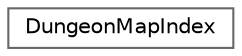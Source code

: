 digraph "Graphical Class Hierarchy"
{
 // LATEX_PDF_SIZE
  bgcolor="transparent";
  edge [fontname=Helvetica,fontsize=10,labelfontname=Helvetica,labelfontsize=10];
  node [fontname=Helvetica,fontsize=10,shape=box,height=0.2,width=0.4];
  rankdir="LR";
  Node0 [id="Node000000",label="DungeonMapIndex",height=0.2,width=0.4,color="grey40", fillcolor="white", style="filled",URL="$class_dungeon_map_index.html",tooltip="Shared container with per room indices and quick cell lookups."];
}
